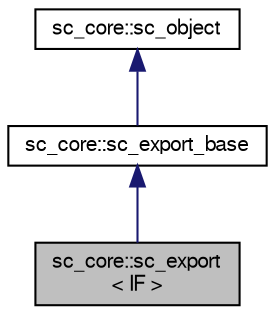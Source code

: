 digraph "sc_core::sc_export&lt; IF &gt;"
{
  edge [fontname="FreeSans",fontsize="10",labelfontname="FreeSans",labelfontsize="10"];
  node [fontname="FreeSans",fontsize="10",shape=record];
  Node3 [label="sc_core::sc_export\l\< IF \>",height=0.2,width=0.4,color="black", fillcolor="grey75", style="filled", fontcolor="black"];
  Node4 -> Node3 [dir="back",color="midnightblue",fontsize="10",style="solid",fontname="FreeSans"];
  Node4 [label="sc_core::sc_export_base",height=0.2,width=0.4,color="black", fillcolor="white", style="filled",URL="$a01140.html"];
  Node5 -> Node4 [dir="back",color="midnightblue",fontsize="10",style="solid",fontname="FreeSans"];
  Node5 [label="sc_core::sc_object",height=0.2,width=0.4,color="black", fillcolor="white", style="filled",URL="$a01884.html"];
}
